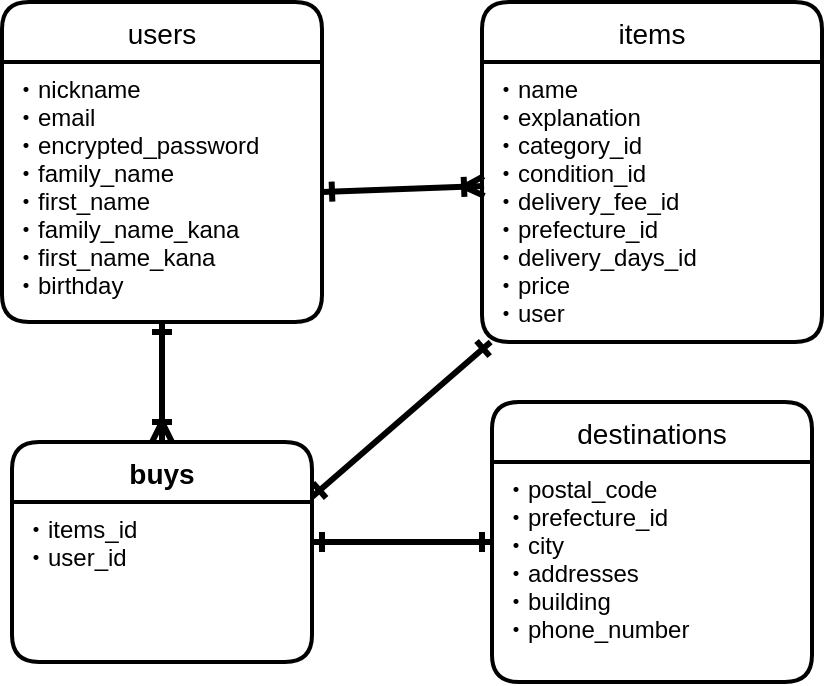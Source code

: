<mxfile version="14.2.4" type="embed">
    <diagram id="Y_HAirNQo_2tcDYrxRQv" name="ページ1">
        <mxGraphModel dx="502" dy="1661" grid="1" gridSize="10" guides="1" tooltips="1" connect="1" arrows="1" fold="1" page="1" pageScale="1" pageWidth="850" pageHeight="1100" math="0" shadow="0">
            <root>
                <mxCell id="0"/>
                <mxCell id="1" parent="0"/>
                <mxCell id="45" value="users" style="swimlane;childLayout=stackLayout;horizontal=1;startSize=30;horizontalStack=0;rounded=1;fontSize=14;fontStyle=0;strokeWidth=2;resizeParent=0;resizeLast=1;shadow=0;dashed=0;align=center;" parent="1" vertex="1">
                    <mxGeometry x="100" y="-1030" width="160" height="160" as="geometry"/>
                </mxCell>
                <mxCell id="46" value="・nickname&#10;・email&#10;・encrypted_password&#10;・family_name&#10;・first_name &#10;・family_name_kana&#10;・first_name_kana&#10;・birthday" style="align=left;strokeColor=none;fillColor=none;spacingLeft=4;fontSize=12;verticalAlign=top;resizable=0;rotatable=0;part=1;" parent="45" vertex="1">
                    <mxGeometry y="30" width="160" height="130" as="geometry"/>
                </mxCell>
                <mxCell id="49" value="items" style="swimlane;childLayout=stackLayout;horizontal=1;startSize=30;horizontalStack=0;rounded=1;fontSize=14;fontStyle=0;strokeWidth=2;resizeParent=0;resizeLast=1;shadow=0;dashed=0;align=center;" parent="1" vertex="1">
                    <mxGeometry x="340" y="-1030" width="170" height="170" as="geometry"/>
                </mxCell>
                <mxCell id="50" value="・name&#10;・explanation &#10;・category_id&#10;・condition_id&#10;・delivery_fee_id &#10;・prefecture_id&#10;・delivery_days_id&#10;・price &#10;・user" style="align=left;strokeColor=none;fillColor=none;spacingLeft=4;fontSize=12;verticalAlign=top;resizable=0;rotatable=0;part=1;" parent="49" vertex="1">
                    <mxGeometry y="30" width="170" height="140" as="geometry"/>
                </mxCell>
                <mxCell id="103" style="edgeStyle=none;orthogonalLoop=1;jettySize=auto;html=1;exitX=0.5;exitY=0;exitDx=0;exitDy=0;entryX=0.5;entryY=1;entryDx=0;entryDy=0;startArrow=ERoneToMany;startFill=0;endArrow=ERone;endFill=0;strokeWidth=3;fontSize=10;" parent="1" source="51" target="46" edge="1">
                    <mxGeometry relative="1" as="geometry"/>
                </mxCell>
                <mxCell id="51" value="buys" style="swimlane;childLayout=stackLayout;horizontal=1;startSize=30;horizontalStack=0;rounded=1;fontSize=14;fontStyle=1;strokeWidth=2;resizeParent=0;resizeLast=1;shadow=0;dashed=0;align=center;" parent="1" vertex="1">
                    <mxGeometry x="105" y="-810" width="150" height="110" as="geometry"/>
                </mxCell>
                <mxCell id="52" value="・items_id&#10;・user_id&#10;" style="align=left;strokeColor=none;fillColor=none;spacingLeft=4;fontSize=12;verticalAlign=top;resizable=0;rotatable=0;part=1;" parent="51" vertex="1">
                    <mxGeometry y="30" width="150" height="80" as="geometry"/>
                </mxCell>
                <mxCell id="104" style="edgeStyle=none;orthogonalLoop=1;jettySize=auto;html=1;exitX=0;exitY=0.5;exitDx=0;exitDy=0;entryX=1;entryY=0.25;entryDx=0;entryDy=0;startArrow=ERone;startFill=0;endArrow=ERone;endFill=0;strokeWidth=3;fontSize=10;fontStyle=0" parent="1" source="54" target="52" edge="1">
                    <mxGeometry relative="1" as="geometry"/>
                </mxCell>
                <mxCell id="54" value="destinations" style="swimlane;childLayout=stackLayout;horizontal=1;startSize=30;horizontalStack=0;rounded=1;fontSize=14;fontStyle=0;strokeWidth=2;resizeParent=0;resizeLast=1;shadow=0;dashed=0;align=center;" parent="1" vertex="1">
                    <mxGeometry x="345" y="-830" width="160" height="140" as="geometry"/>
                </mxCell>
                <mxCell id="55" value="・postal_code&#10;・prefecture_id&#10;・city&#10;・addresses&#10;・building&#10;・phone_number&#10;" style="align=left;strokeColor=none;fillColor=none;spacingLeft=4;fontSize=12;verticalAlign=top;resizable=0;rotatable=0;part=1;fontStyle=0" parent="54" vertex="1">
                    <mxGeometry y="30" width="160" height="110" as="geometry"/>
                </mxCell>
                <mxCell id="101" style="edgeStyle=none;orthogonalLoop=1;jettySize=auto;html=1;exitX=0.006;exitY=0.443;exitDx=0;exitDy=0;entryX=1;entryY=0.5;entryDx=0;entryDy=0;startArrow=ERoneToMany;startFill=0;endArrow=ERone;endFill=0;strokeWidth=3;fontSize=10;exitPerimeter=0;" parent="1" source="50" target="46" edge="1">
                    <mxGeometry relative="1" as="geometry"/>
                </mxCell>
                <mxCell id="105" style="edgeStyle=none;orthogonalLoop=1;jettySize=auto;html=1;entryX=1;entryY=0.25;entryDx=0;entryDy=0;startArrow=ERone;startFill=0;endArrow=ERone;endFill=0;strokeWidth=3;fontSize=10;fontStyle=0" parent="1" source="50" target="51" edge="1">
                    <mxGeometry relative="1" as="geometry">
                        <mxPoint x="355" y="-750" as="sourcePoint"/>
                        <mxPoint x="265" y="-750" as="targetPoint"/>
                    </mxGeometry>
                </mxCell>
            </root>
        </mxGraphModel>
    </diagram>
</mxfile>